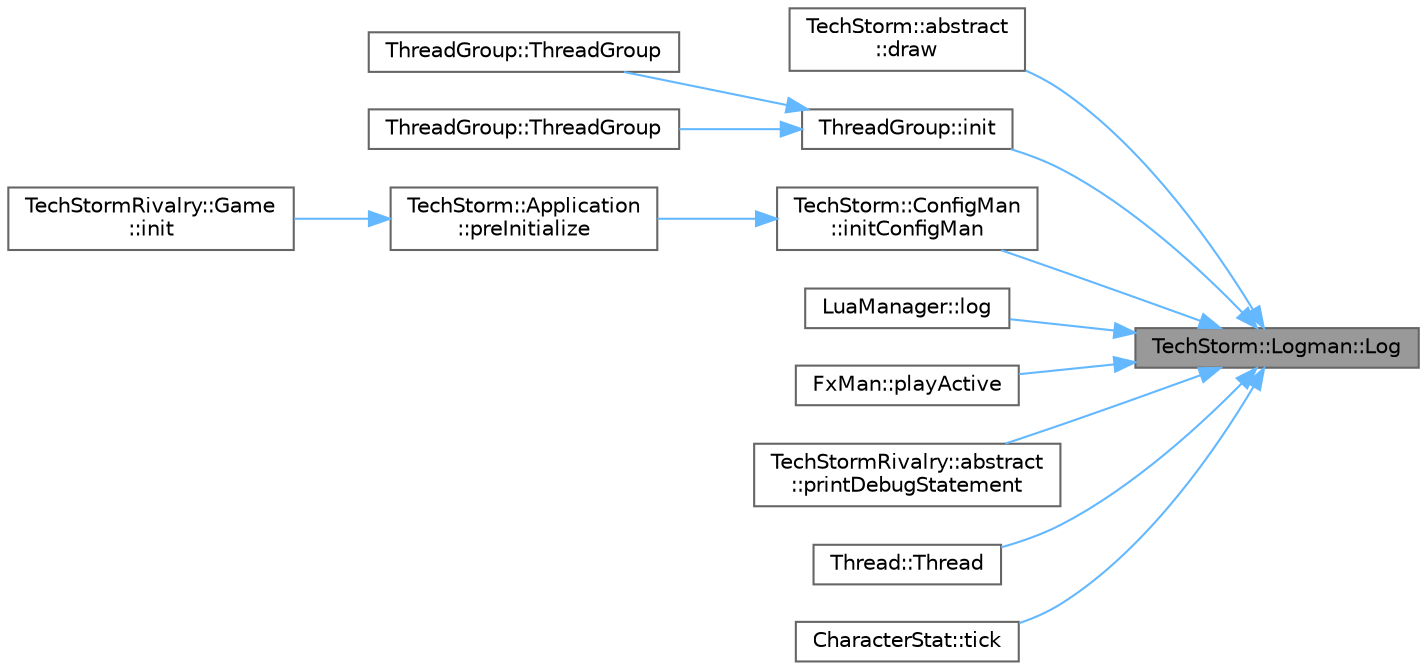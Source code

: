 digraph "TechStorm::Logman::Log"
{
 // LATEX_PDF_SIZE
  bgcolor="transparent";
  edge [fontname=Helvetica,fontsize=10,labelfontname=Helvetica,labelfontsize=10];
  node [fontname=Helvetica,fontsize=10,shape=box,height=0.2,width=0.4];
  rankdir="RL";
  Node1 [id="Node000001",label="TechStorm::Logman::Log",height=0.2,width=0.4,color="gray40", fillcolor="grey60", style="filled", fontcolor="black",tooltip=" "];
  Node1 -> Node2 [id="edge1_Node000001_Node000002",dir="back",color="steelblue1",style="solid",tooltip=" "];
  Node2 [id="Node000002",label="TechStorm::abstract\l::draw",height=0.2,width=0.4,color="grey40", fillcolor="white", style="filled",URL="$class_tech_storm_1_1abstract.html#ad78ff492e934cfb37e5f2dfef2eac487",tooltip=" "];
  Node1 -> Node3 [id="edge2_Node000001_Node000003",dir="back",color="steelblue1",style="solid",tooltip=" "];
  Node3 [id="Node000003",label="ThreadGroup::init",height=0.2,width=0.4,color="grey40", fillcolor="white", style="filled",URL="$class_thread_group.html#a5d96ceb6fa5b1f11b384c00379efaf2d",tooltip=" "];
  Node3 -> Node4 [id="edge3_Node000003_Node000004",dir="back",color="steelblue1",style="solid",tooltip=" "];
  Node4 [id="Node000004",label="ThreadGroup::ThreadGroup",height=0.2,width=0.4,color="grey40", fillcolor="white", style="filled",URL="$class_thread_group.html#ac656c1ddf92a1f329a0cf23e13713c3d",tooltip=" "];
  Node3 -> Node5 [id="edge4_Node000003_Node000005",dir="back",color="steelblue1",style="solid",tooltip=" "];
  Node5 [id="Node000005",label="ThreadGroup::ThreadGroup",height=0.2,width=0.4,color="grey40", fillcolor="white", style="filled",URL="$class_thread_group.html#ad27f442d1f1f2bb481c98e5aa7a504cd",tooltip=" "];
  Node1 -> Node6 [id="edge5_Node000001_Node000006",dir="back",color="steelblue1",style="solid",tooltip=" "];
  Node6 [id="Node000006",label="TechStorm::ConfigMan\l::initConfigMan",height=0.2,width=0.4,color="grey40", fillcolor="white", style="filled",URL="$class_tech_storm_1_1_config_man.html#a08f005b1f29bb9edcf7c12893c763c3a",tooltip=" "];
  Node6 -> Node7 [id="edge6_Node000006_Node000007",dir="back",color="steelblue1",style="solid",tooltip=" "];
  Node7 [id="Node000007",label="TechStorm::Application\l::preInitialize",height=0.2,width=0.4,color="grey40", fillcolor="white", style="filled",URL="$class_tech_storm_1_1_application.html#a4aa1bd0e8b4826fbed4559a6266e8f98",tooltip=" "];
  Node7 -> Node8 [id="edge7_Node000007_Node000008",dir="back",color="steelblue1",style="solid",tooltip=" "];
  Node8 [id="Node000008",label="TechStormRivalry::Game\l::init",height=0.2,width=0.4,color="grey40", fillcolor="white", style="filled",URL="$class_tech_storm_rivalry_1_1_game.html#a27c5f38ca8a83e6c96267e2c60b5c407",tooltip=" "];
  Node1 -> Node9 [id="edge8_Node000001_Node000009",dir="back",color="steelblue1",style="solid",tooltip=" "];
  Node9 [id="Node000009",label="LuaManager::log",height=0.2,width=0.4,color="grey40", fillcolor="white", style="filled",URL="$class_lua_manager.html#a8ecf77d37b20867c815bb6082edd74f5",tooltip=" "];
  Node1 -> Node10 [id="edge9_Node000001_Node000010",dir="back",color="steelblue1",style="solid",tooltip=" "];
  Node10 [id="Node000010",label="FxMan::playActive",height=0.2,width=0.4,color="grey40", fillcolor="white", style="filled",URL="$class_fx_man.html#ac7fc2eea0f1a70385c483f70911a4448",tooltip=" "];
  Node1 -> Node11 [id="edge10_Node000001_Node000011",dir="back",color="steelblue1",style="solid",tooltip=" "];
  Node11 [id="Node000011",label="TechStormRivalry::abstract\l::printDebugStatement",height=0.2,width=0.4,color="grey40", fillcolor="white", style="filled",URL="$class_tech_storm_rivalry_1_1abstract.html#ab6e7298b33d5308d80245ea4d6ae9524",tooltip=" "];
  Node1 -> Node12 [id="edge11_Node000001_Node000012",dir="back",color="steelblue1",style="solid",tooltip=" "];
  Node12 [id="Node000012",label="Thread::Thread",height=0.2,width=0.4,color="grey40", fillcolor="white", style="filled",URL="$class_thread.html#a6d978bda88c92d7ba3840df0adcf7b4c",tooltip=" "];
  Node1 -> Node13 [id="edge12_Node000001_Node000013",dir="back",color="steelblue1",style="solid",tooltip=" "];
  Node13 [id="Node000013",label="CharacterStat::tick",height=0.2,width=0.4,color="grey40", fillcolor="white", style="filled",URL="$class_character_stat.html#aa46908206316eaee1644c1b7c8fc4836",tooltip=" "];
}
